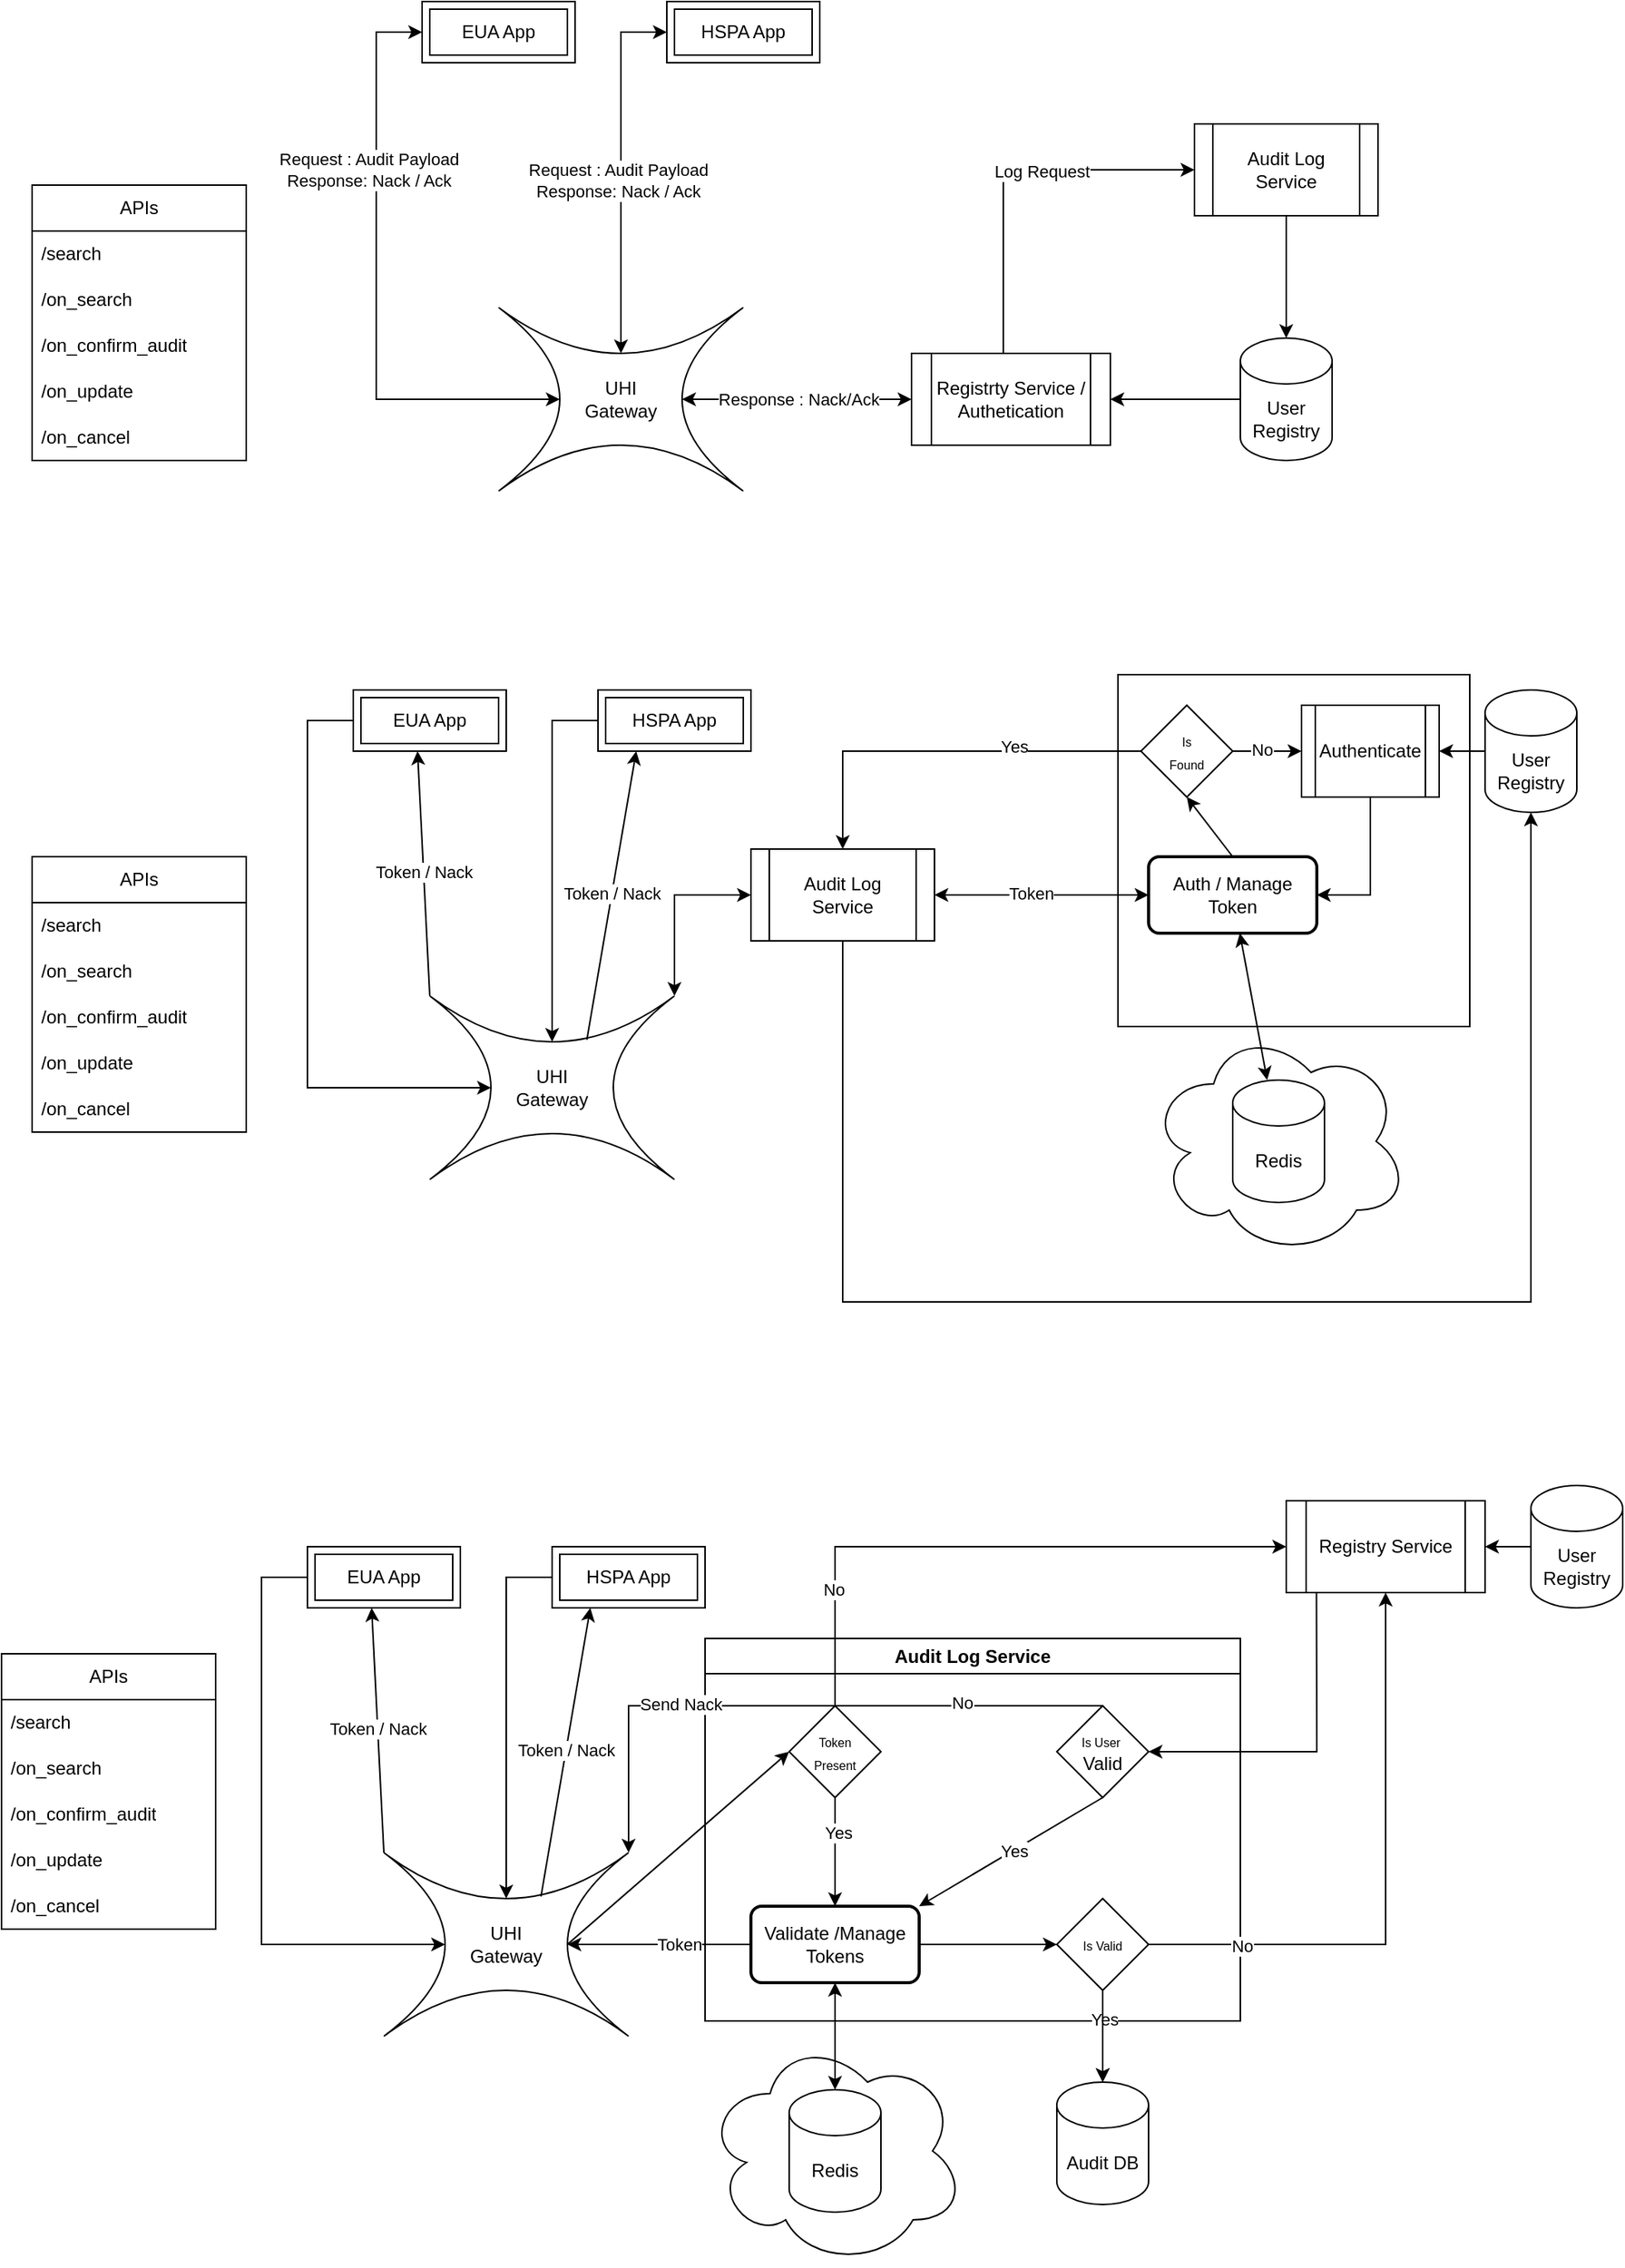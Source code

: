 <mxfile version="22.0.8" type="github">
  <diagram name="Page-1" id="nciky5mFep0qIrBcISYa">
    <mxGraphModel dx="1133" dy="393" grid="1" gridSize="10" guides="1" tooltips="1" connect="1" arrows="1" fold="1" page="1" pageScale="1" pageWidth="1169" pageHeight="1654" math="0" shadow="0">
      <root>
        <mxCell id="0" />
        <mxCell id="1" parent="0" />
        <mxCell id="LqrChvTSpOXj36Vf__nz-53" value="" style="ellipse;shape=cloud;whiteSpace=wrap;html=1;" vertex="1" parent="1">
          <mxGeometry x="770" y="710" width="170" height="150" as="geometry" />
        </mxCell>
        <mxCell id="LqrChvTSpOXj36Vf__nz-16" value="" style="whiteSpace=wrap;html=1;aspect=fixed;" vertex="1" parent="1">
          <mxGeometry x="750" y="480" width="230" height="230" as="geometry" />
        </mxCell>
        <mxCell id="LqrChvTSpOXj36Vf__nz-121" value="" style="edgeStyle=orthogonalEdgeStyle;rounded=0;orthogonalLoop=1;jettySize=auto;html=1;" edge="1" parent="1" source="LqrChvTSpOXj36Vf__nz-1" target="LqrChvTSpOXj36Vf__nz-12">
          <mxGeometry relative="1" as="geometry" />
        </mxCell>
        <mxCell id="LqrChvTSpOXj36Vf__nz-1" value="User Registry" style="shape=cylinder3;whiteSpace=wrap;html=1;boundedLbl=1;backgroundOutline=1;size=15;" vertex="1" parent="1">
          <mxGeometry x="990" y="490" width="60" height="80" as="geometry" />
        </mxCell>
        <mxCell id="LqrChvTSpOXj36Vf__nz-2" value="UHI&lt;br&gt;Gateway" style="shape=switch;whiteSpace=wrap;html=1;" vertex="1" parent="1">
          <mxGeometry x="300" y="690" width="160" height="120" as="geometry" />
        </mxCell>
        <mxCell id="LqrChvTSpOXj36Vf__nz-5" value="Audit Log Service" style="shape=process;whiteSpace=wrap;html=1;backgroundOutline=1;" vertex="1" parent="1">
          <mxGeometry x="510" y="594" width="120" height="60" as="geometry" />
        </mxCell>
        <mxCell id="LqrChvTSpOXj36Vf__nz-7" value="EUA App" style="shape=ext;margin=3;double=1;whiteSpace=wrap;html=1;align=center;" vertex="1" parent="1">
          <mxGeometry x="250" y="490" width="100" height="40" as="geometry" />
        </mxCell>
        <mxCell id="LqrChvTSpOXj36Vf__nz-8" value="HSPA App" style="shape=ext;margin=3;double=1;whiteSpace=wrap;html=1;align=center;" vertex="1" parent="1">
          <mxGeometry x="410" y="490" width="100" height="40" as="geometry" />
        </mxCell>
        <mxCell id="LqrChvTSpOXj36Vf__nz-10" value="" style="endArrow=classic;html=1;rounded=0;exitX=0;exitY=0.5;exitDx=0;exitDy=0;entryX=0.5;entryY=0.25;entryDx=0;entryDy=0;entryPerimeter=0;" edge="1" parent="1" source="LqrChvTSpOXj36Vf__nz-8" target="LqrChvTSpOXj36Vf__nz-2">
          <mxGeometry width="50" height="50" relative="1" as="geometry">
            <mxPoint x="350" y="700" as="sourcePoint" />
            <mxPoint x="300" y="690" as="targetPoint" />
            <Array as="points">
              <mxPoint x="380" y="510" />
            </Array>
          </mxGeometry>
        </mxCell>
        <mxCell id="LqrChvTSpOXj36Vf__nz-11" value="" style="endArrow=classic;html=1;rounded=0;entryX=0.25;entryY=0.5;entryDx=0;entryDy=0;entryPerimeter=0;exitX=0;exitY=0.5;exitDx=0;exitDy=0;" edge="1" parent="1" source="LqrChvTSpOXj36Vf__nz-7" target="LqrChvTSpOXj36Vf__nz-2">
          <mxGeometry width="50" height="50" relative="1" as="geometry">
            <mxPoint x="230" y="630" as="sourcePoint" />
            <mxPoint x="280" y="580" as="targetPoint" />
            <Array as="points">
              <mxPoint x="220" y="510" />
              <mxPoint x="220" y="750" />
            </Array>
          </mxGeometry>
        </mxCell>
        <mxCell id="LqrChvTSpOXj36Vf__nz-71" value="" style="edgeStyle=orthogonalEdgeStyle;rounded=0;orthogonalLoop=1;jettySize=auto;html=1;entryX=1;entryY=0.5;entryDx=0;entryDy=0;" edge="1" parent="1" source="LqrChvTSpOXj36Vf__nz-12" target="LqrChvTSpOXj36Vf__nz-29">
          <mxGeometry relative="1" as="geometry">
            <mxPoint x="915" y="610" as="targetPoint" />
            <Array as="points">
              <mxPoint x="915" y="624" />
            </Array>
          </mxGeometry>
        </mxCell>
        <mxCell id="LqrChvTSpOXj36Vf__nz-12" value="Authenticate" style="shape=process;whiteSpace=wrap;html=1;backgroundOutline=1;" vertex="1" parent="1">
          <mxGeometry x="870" y="500" width="90" height="60" as="geometry" />
        </mxCell>
        <mxCell id="LqrChvTSpOXj36Vf__nz-25" value="" style="endArrow=classic;startArrow=classic;html=1;rounded=0;entryX=0;entryY=0.5;entryDx=0;entryDy=0;" edge="1" parent="1" target="LqrChvTSpOXj36Vf__nz-5">
          <mxGeometry width="50" height="50" relative="1" as="geometry">
            <mxPoint x="460" y="690" as="sourcePoint" />
            <mxPoint x="600" y="660" as="targetPoint" />
            <Array as="points">
              <mxPoint x="460" y="624" />
            </Array>
          </mxGeometry>
        </mxCell>
        <mxCell id="LqrChvTSpOXj36Vf__nz-29" value="Auth / Manage Token" style="rounded=1;whiteSpace=wrap;html=1;absoluteArcSize=1;arcSize=14;strokeWidth=2;" vertex="1" parent="1">
          <mxGeometry x="770" y="599" width="110" height="50" as="geometry" />
        </mxCell>
        <mxCell id="LqrChvTSpOXj36Vf__nz-39" value="" style="endArrow=classic;html=1;rounded=0;entryX=0.25;entryY=1;entryDx=0;entryDy=0;exitX=0.642;exitY=0.239;exitDx=0;exitDy=0;exitPerimeter=0;" edge="1" parent="1" source="LqrChvTSpOXj36Vf__nz-2" target="LqrChvTSpOXj36Vf__nz-8">
          <mxGeometry width="50" height="50" relative="1" as="geometry">
            <mxPoint x="400" y="720" as="sourcePoint" />
            <mxPoint x="450" y="670" as="targetPoint" />
          </mxGeometry>
        </mxCell>
        <mxCell id="LqrChvTSpOXj36Vf__nz-40" value="Token / Nack" style="edgeLabel;html=1;align=center;verticalAlign=middle;resizable=0;points=[];" vertex="1" connectable="0" parent="LqrChvTSpOXj36Vf__nz-39">
          <mxGeometry x="0.015" relative="1" as="geometry">
            <mxPoint as="offset" />
          </mxGeometry>
        </mxCell>
        <mxCell id="LqrChvTSpOXj36Vf__nz-41" value="" style="endArrow=classic;html=1;rounded=0;entryX=0.25;entryY=1;entryDx=0;entryDy=0;exitX=0;exitY=0;exitDx=0;exitDy=0;exitPerimeter=0;" edge="1" parent="1" source="LqrChvTSpOXj36Vf__nz-2">
          <mxGeometry width="50" height="50" relative="1" as="geometry">
            <mxPoint x="260" y="719" as="sourcePoint" />
            <mxPoint x="292" y="530" as="targetPoint" />
          </mxGeometry>
        </mxCell>
        <mxCell id="LqrChvTSpOXj36Vf__nz-42" value="Token / Nack" style="edgeLabel;html=1;align=center;verticalAlign=middle;resizable=0;points=[];" vertex="1" connectable="0" parent="LqrChvTSpOXj36Vf__nz-41">
          <mxGeometry x="0.015" relative="1" as="geometry">
            <mxPoint as="offset" />
          </mxGeometry>
        </mxCell>
        <mxCell id="LqrChvTSpOXj36Vf__nz-52" value="Redis" style="shape=cylinder3;whiteSpace=wrap;html=1;boundedLbl=1;backgroundOutline=1;size=15;" vertex="1" parent="1">
          <mxGeometry x="825" y="745" width="60" height="80" as="geometry" />
        </mxCell>
        <mxCell id="LqrChvTSpOXj36Vf__nz-56" value="" style="endArrow=classic;startArrow=classic;html=1;rounded=0;exitX=1;exitY=0.5;exitDx=0;exitDy=0;entryX=0;entryY=0.5;entryDx=0;entryDy=0;" edge="1" parent="1" source="LqrChvTSpOXj36Vf__nz-5" target="LqrChvTSpOXj36Vf__nz-29">
          <mxGeometry width="50" height="50" relative="1" as="geometry">
            <mxPoint x="770" y="690" as="sourcePoint" />
            <mxPoint x="820" y="640" as="targetPoint" />
          </mxGeometry>
        </mxCell>
        <mxCell id="LqrChvTSpOXj36Vf__nz-57" value="Token" style="edgeLabel;html=1;align=center;verticalAlign=middle;resizable=0;points=[];" vertex="1" connectable="0" parent="LqrChvTSpOXj36Vf__nz-56">
          <mxGeometry x="-0.116" y="1" relative="1" as="geometry">
            <mxPoint x="1" as="offset" />
          </mxGeometry>
        </mxCell>
        <mxCell id="LqrChvTSpOXj36Vf__nz-62" value="" style="endArrow=classic;startArrow=classic;html=1;rounded=0;" edge="1" parent="1" source="LqrChvTSpOXj36Vf__nz-52" target="LqrChvTSpOXj36Vf__nz-29">
          <mxGeometry width="50" height="50" relative="1" as="geometry">
            <mxPoint x="750" y="700" as="sourcePoint" />
            <mxPoint x="800" y="650" as="targetPoint" />
          </mxGeometry>
        </mxCell>
        <mxCell id="LqrChvTSpOXj36Vf__nz-68" value="" style="edgeStyle=orthogonalEdgeStyle;rounded=0;orthogonalLoop=1;jettySize=auto;html=1;" edge="1" parent="1" source="LqrChvTSpOXj36Vf__nz-63" target="LqrChvTSpOXj36Vf__nz-12">
          <mxGeometry relative="1" as="geometry" />
        </mxCell>
        <mxCell id="LqrChvTSpOXj36Vf__nz-69" value="No" style="edgeLabel;html=1;align=center;verticalAlign=middle;resizable=0;points=[];" vertex="1" connectable="0" parent="LqrChvTSpOXj36Vf__nz-68">
          <mxGeometry x="-0.185" y="1" relative="1" as="geometry">
            <mxPoint as="offset" />
          </mxGeometry>
        </mxCell>
        <mxCell id="LqrChvTSpOXj36Vf__nz-63" value="&lt;font style=&quot;font-size: 8px;&quot;&gt;Is&lt;br&gt;Found&lt;/font&gt;" style="rhombus;whiteSpace=wrap;html=1;" vertex="1" parent="1">
          <mxGeometry x="765" y="500" width="60" height="60" as="geometry" />
        </mxCell>
        <mxCell id="LqrChvTSpOXj36Vf__nz-64" value="" style="endArrow=classic;html=1;rounded=0;exitX=0;exitY=0.5;exitDx=0;exitDy=0;" edge="1" parent="1" source="LqrChvTSpOXj36Vf__nz-63" target="LqrChvTSpOXj36Vf__nz-5">
          <mxGeometry width="50" height="50" relative="1" as="geometry">
            <mxPoint x="560" y="530" as="sourcePoint" />
            <mxPoint x="610" y="480" as="targetPoint" />
            <Array as="points">
              <mxPoint x="570" y="530" />
            </Array>
          </mxGeometry>
        </mxCell>
        <mxCell id="LqrChvTSpOXj36Vf__nz-65" value="Yes" style="edgeLabel;html=1;align=center;verticalAlign=middle;resizable=0;points=[];" vertex="1" connectable="0" parent="LqrChvTSpOXj36Vf__nz-64">
          <mxGeometry x="-0.354" y="-3" relative="1" as="geometry">
            <mxPoint as="offset" />
          </mxGeometry>
        </mxCell>
        <mxCell id="LqrChvTSpOXj36Vf__nz-66" value="" style="endArrow=classic;html=1;rounded=0;entryX=0.5;entryY=1;entryDx=0;entryDy=0;exitX=0.5;exitY=0;exitDx=0;exitDy=0;" edge="1" parent="1" source="LqrChvTSpOXj36Vf__nz-29" target="LqrChvTSpOXj36Vf__nz-63">
          <mxGeometry width="50" height="50" relative="1" as="geometry">
            <mxPoint x="795" y="600" as="sourcePoint" />
            <mxPoint x="820" y="640" as="targetPoint" />
          </mxGeometry>
        </mxCell>
        <mxCell id="LqrChvTSpOXj36Vf__nz-74" value="" style="endArrow=classic;html=1;rounded=0;exitX=0.5;exitY=1;exitDx=0;exitDy=0;entryX=0.5;entryY=1;entryDx=0;entryDy=0;entryPerimeter=0;" edge="1" parent="1" source="LqrChvTSpOXj36Vf__nz-5" target="LqrChvTSpOXj36Vf__nz-1">
          <mxGeometry width="50" height="50" relative="1" as="geometry">
            <mxPoint x="670" y="750" as="sourcePoint" />
            <mxPoint x="720" y="700" as="targetPoint" />
            <Array as="points">
              <mxPoint x="570" y="890" />
              <mxPoint x="1020" y="890" />
            </Array>
          </mxGeometry>
        </mxCell>
        <object label="APIs" id="LqrChvTSpOXj36Vf__nz-76">
          <mxCell style="swimlane;fontStyle=0;childLayout=stackLayout;horizontal=1;startSize=30;horizontalStack=0;resizeParent=1;resizeParentMax=0;resizeLast=0;collapsible=1;marginBottom=0;whiteSpace=wrap;html=1;" vertex="1" parent="1">
            <mxGeometry x="40" y="160" width="140" height="180" as="geometry">
              <mxRectangle x="20" y="430" width="70" height="30" as="alternateBounds" />
            </mxGeometry>
          </mxCell>
        </object>
        <mxCell id="LqrChvTSpOXj36Vf__nz-77" value="/search" style="text;strokeColor=none;fillColor=none;align=left;verticalAlign=middle;spacingLeft=4;spacingRight=4;overflow=hidden;points=[[0,0.5],[1,0.5]];portConstraint=eastwest;rotatable=0;whiteSpace=wrap;html=1;" vertex="1" parent="LqrChvTSpOXj36Vf__nz-76">
          <mxGeometry y="30" width="140" height="30" as="geometry" />
        </mxCell>
        <mxCell id="LqrChvTSpOXj36Vf__nz-78" value="/on_search" style="text;strokeColor=none;fillColor=none;align=left;verticalAlign=middle;spacingLeft=4;spacingRight=4;overflow=hidden;points=[[0,0.5],[1,0.5]];portConstraint=eastwest;rotatable=0;whiteSpace=wrap;html=1;" vertex="1" parent="LqrChvTSpOXj36Vf__nz-76">
          <mxGeometry y="60" width="140" height="30" as="geometry" />
        </mxCell>
        <mxCell id="LqrChvTSpOXj36Vf__nz-79" value="/on_confirm_audit" style="text;strokeColor=none;fillColor=none;align=left;verticalAlign=middle;spacingLeft=4;spacingRight=4;overflow=hidden;points=[[0,0.5],[1,0.5]];portConstraint=eastwest;rotatable=0;whiteSpace=wrap;html=1;" vertex="1" parent="LqrChvTSpOXj36Vf__nz-76">
          <mxGeometry y="90" width="140" height="30" as="geometry" />
        </mxCell>
        <mxCell id="LqrChvTSpOXj36Vf__nz-125" value="/on_update" style="text;strokeColor=none;fillColor=none;align=left;verticalAlign=middle;spacingLeft=4;spacingRight=4;overflow=hidden;points=[[0,0.5],[1,0.5]];portConstraint=eastwest;rotatable=0;whiteSpace=wrap;html=1;" vertex="1" parent="LqrChvTSpOXj36Vf__nz-76">
          <mxGeometry y="120" width="140" height="30" as="geometry" />
        </mxCell>
        <mxCell id="LqrChvTSpOXj36Vf__nz-126" value="/on_cancel" style="text;strokeColor=none;fillColor=none;align=left;verticalAlign=middle;spacingLeft=4;spacingRight=4;overflow=hidden;points=[[0,0.5],[1,0.5]];portConstraint=eastwest;rotatable=0;whiteSpace=wrap;html=1;" vertex="1" parent="LqrChvTSpOXj36Vf__nz-76">
          <mxGeometry y="150" width="140" height="30" as="geometry" />
        </mxCell>
        <mxCell id="LqrChvTSpOXj36Vf__nz-82" value="UHI&lt;br&gt;Gateway" style="shape=switch;whiteSpace=wrap;html=1;" vertex="1" parent="1">
          <mxGeometry x="345" y="240" width="160" height="120" as="geometry" />
        </mxCell>
        <mxCell id="LqrChvTSpOXj36Vf__nz-118" value="" style="edgeStyle=orthogonalEdgeStyle;rounded=0;orthogonalLoop=1;jettySize=auto;html=1;" edge="1" parent="1" source="LqrChvTSpOXj36Vf__nz-83" target="LqrChvTSpOXj36Vf__nz-115">
          <mxGeometry relative="1" as="geometry" />
        </mxCell>
        <mxCell id="LqrChvTSpOXj36Vf__nz-83" value="Audit Log Service" style="shape=process;whiteSpace=wrap;html=1;backgroundOutline=1;" vertex="1" parent="1">
          <mxGeometry x="800" y="120" width="120" height="60" as="geometry" />
        </mxCell>
        <mxCell id="LqrChvTSpOXj36Vf__nz-84" value="EUA App" style="shape=ext;margin=3;double=1;whiteSpace=wrap;html=1;align=center;" vertex="1" parent="1">
          <mxGeometry x="295" y="40" width="100" height="40" as="geometry" />
        </mxCell>
        <mxCell id="LqrChvTSpOXj36Vf__nz-85" value="HSPA App" style="shape=ext;margin=3;double=1;whiteSpace=wrap;html=1;align=center;" vertex="1" parent="1">
          <mxGeometry x="455" y="40" width="100" height="40" as="geometry" />
        </mxCell>
        <mxCell id="LqrChvTSpOXj36Vf__nz-90" value="Registrty Service / Authetication" style="shape=process;whiteSpace=wrap;html=1;backgroundOutline=1;" vertex="1" parent="1">
          <mxGeometry x="615" y="270" width="130" height="60" as="geometry" />
        </mxCell>
        <mxCell id="LqrChvTSpOXj36Vf__nz-114" value="" style="endArrow=classic;html=1;rounded=0;entryX=0;entryY=0.5;entryDx=0;entryDy=0;" edge="1" parent="1" target="LqrChvTSpOXj36Vf__nz-83">
          <mxGeometry width="50" height="50" relative="1" as="geometry">
            <mxPoint x="675" y="270" as="sourcePoint" />
            <mxPoint x="725" y="220" as="targetPoint" />
            <Array as="points">
              <mxPoint x="675" y="150" />
            </Array>
          </mxGeometry>
        </mxCell>
        <mxCell id="LqrChvTSpOXj36Vf__nz-199" value="Log Request" style="edgeLabel;html=1;align=center;verticalAlign=middle;resizable=0;points=[];" vertex="1" connectable="0" parent="LqrChvTSpOXj36Vf__nz-114">
          <mxGeometry x="0.181" y="-1" relative="1" as="geometry">
            <mxPoint as="offset" />
          </mxGeometry>
        </mxCell>
        <mxCell id="LqrChvTSpOXj36Vf__nz-120" value="" style="edgeStyle=orthogonalEdgeStyle;rounded=0;orthogonalLoop=1;jettySize=auto;html=1;" edge="1" parent="1" source="LqrChvTSpOXj36Vf__nz-115" target="LqrChvTSpOXj36Vf__nz-90">
          <mxGeometry relative="1" as="geometry" />
        </mxCell>
        <mxCell id="LqrChvTSpOXj36Vf__nz-115" value="User Registry" style="shape=cylinder3;whiteSpace=wrap;html=1;boundedLbl=1;backgroundOutline=1;size=15;" vertex="1" parent="1">
          <mxGeometry x="830" y="260" width="60" height="80" as="geometry" />
        </mxCell>
        <mxCell id="LqrChvTSpOXj36Vf__nz-122" value="" style="endArrow=classic;startArrow=classic;html=1;rounded=0;exitX=0.75;exitY=0.5;exitDx=0;exitDy=0;exitPerimeter=0;" edge="1" parent="1" source="LqrChvTSpOXj36Vf__nz-82" target="LqrChvTSpOXj36Vf__nz-90">
          <mxGeometry width="50" height="50" relative="1" as="geometry">
            <mxPoint x="495" y="310" as="sourcePoint" />
            <mxPoint x="545" y="260" as="targetPoint" />
          </mxGeometry>
        </mxCell>
        <mxCell id="LqrChvTSpOXj36Vf__nz-200" value="Response : Nack/Ack" style="edgeLabel;html=1;align=center;verticalAlign=middle;resizable=0;points=[];" vertex="1" connectable="0" parent="LqrChvTSpOXj36Vf__nz-122">
          <mxGeometry x="0.009" relative="1" as="geometry">
            <mxPoint as="offset" />
          </mxGeometry>
        </mxCell>
        <mxCell id="LqrChvTSpOXj36Vf__nz-123" value="" style="endArrow=classic;startArrow=classic;html=1;rounded=0;exitX=0.5;exitY=0.25;exitDx=0;exitDy=0;exitPerimeter=0;" edge="1" parent="1" source="LqrChvTSpOXj36Vf__nz-82">
          <mxGeometry width="50" height="50" relative="1" as="geometry">
            <mxPoint x="405" y="110" as="sourcePoint" />
            <mxPoint x="455" y="60" as="targetPoint" />
            <Array as="points">
              <mxPoint x="425" y="60" />
            </Array>
          </mxGeometry>
        </mxCell>
        <mxCell id="LqrChvTSpOXj36Vf__nz-197" value="Request : Audit Payload&lt;br&gt;Response: Nack / Ack" style="edgeLabel;html=1;align=center;verticalAlign=middle;resizable=0;points=[];" vertex="1" connectable="0" parent="LqrChvTSpOXj36Vf__nz-123">
          <mxGeometry x="-0.053" y="2" relative="1" as="geometry">
            <mxPoint as="offset" />
          </mxGeometry>
        </mxCell>
        <mxCell id="LqrChvTSpOXj36Vf__nz-124" value="" style="endArrow=classic;startArrow=classic;html=1;rounded=0;exitX=0.25;exitY=0.5;exitDx=0;exitDy=0;exitPerimeter=0;" edge="1" parent="1" source="LqrChvTSpOXj36Vf__nz-82">
          <mxGeometry width="50" height="50" relative="1" as="geometry">
            <mxPoint x="245" y="110" as="sourcePoint" />
            <mxPoint x="295" y="60" as="targetPoint" />
            <Array as="points">
              <mxPoint x="265" y="300" />
              <mxPoint x="265" y="60" />
            </Array>
          </mxGeometry>
        </mxCell>
        <mxCell id="LqrChvTSpOXj36Vf__nz-127" value="" style="ellipse;shape=cloud;whiteSpace=wrap;html=1;" vertex="1" parent="1">
          <mxGeometry x="480" y="1370" width="170" height="150" as="geometry" />
        </mxCell>
        <mxCell id="LqrChvTSpOXj36Vf__nz-129" value="" style="edgeStyle=orthogonalEdgeStyle;rounded=0;orthogonalLoop=1;jettySize=auto;html=1;" edge="1" parent="1" source="LqrChvTSpOXj36Vf__nz-130" target="LqrChvTSpOXj36Vf__nz-138">
          <mxGeometry relative="1" as="geometry" />
        </mxCell>
        <mxCell id="LqrChvTSpOXj36Vf__nz-130" value="User Registry" style="shape=cylinder3;whiteSpace=wrap;html=1;boundedLbl=1;backgroundOutline=1;size=15;" vertex="1" parent="1">
          <mxGeometry x="1020" y="1010" width="60" height="80" as="geometry" />
        </mxCell>
        <mxCell id="LqrChvTSpOXj36Vf__nz-131" value="UHI&lt;br&gt;Gateway" style="shape=switch;whiteSpace=wrap;html=1;" vertex="1" parent="1">
          <mxGeometry x="270" y="1250" width="160" height="120" as="geometry" />
        </mxCell>
        <mxCell id="LqrChvTSpOXj36Vf__nz-133" value="EUA App" style="shape=ext;margin=3;double=1;whiteSpace=wrap;html=1;align=center;" vertex="1" parent="1">
          <mxGeometry x="220" y="1050" width="100" height="40" as="geometry" />
        </mxCell>
        <mxCell id="LqrChvTSpOXj36Vf__nz-134" value="HSPA App" style="shape=ext;margin=3;double=1;whiteSpace=wrap;html=1;align=center;" vertex="1" parent="1">
          <mxGeometry x="380" y="1050" width="100" height="40" as="geometry" />
        </mxCell>
        <mxCell id="LqrChvTSpOXj36Vf__nz-135" value="" style="endArrow=classic;html=1;rounded=0;exitX=0;exitY=0.5;exitDx=0;exitDy=0;entryX=0.5;entryY=0.25;entryDx=0;entryDy=0;entryPerimeter=0;" edge="1" parent="1" source="LqrChvTSpOXj36Vf__nz-134" target="LqrChvTSpOXj36Vf__nz-131">
          <mxGeometry width="50" height="50" relative="1" as="geometry">
            <mxPoint x="320" y="1260" as="sourcePoint" />
            <mxPoint x="270" y="1250" as="targetPoint" />
            <Array as="points">
              <mxPoint x="350" y="1070" />
            </Array>
          </mxGeometry>
        </mxCell>
        <mxCell id="LqrChvTSpOXj36Vf__nz-136" value="" style="endArrow=classic;html=1;rounded=0;entryX=0.25;entryY=0.5;entryDx=0;entryDy=0;entryPerimeter=0;exitX=0;exitY=0.5;exitDx=0;exitDy=0;" edge="1" parent="1" source="LqrChvTSpOXj36Vf__nz-133" target="LqrChvTSpOXj36Vf__nz-131">
          <mxGeometry width="50" height="50" relative="1" as="geometry">
            <mxPoint x="200" y="1190" as="sourcePoint" />
            <mxPoint x="250" y="1140" as="targetPoint" />
            <Array as="points">
              <mxPoint x="190" y="1070" />
              <mxPoint x="190" y="1310" />
            </Array>
          </mxGeometry>
        </mxCell>
        <mxCell id="LqrChvTSpOXj36Vf__nz-138" value="Registry Service" style="shape=process;whiteSpace=wrap;html=1;backgroundOutline=1;" vertex="1" parent="1">
          <mxGeometry x="860" y="1020" width="130" height="60" as="geometry" />
        </mxCell>
        <mxCell id="LqrChvTSpOXj36Vf__nz-141" value="" style="endArrow=classic;html=1;rounded=0;entryX=0.25;entryY=1;entryDx=0;entryDy=0;exitX=0.642;exitY=0.239;exitDx=0;exitDy=0;exitPerimeter=0;" edge="1" parent="1" source="LqrChvTSpOXj36Vf__nz-131" target="LqrChvTSpOXj36Vf__nz-134">
          <mxGeometry width="50" height="50" relative="1" as="geometry">
            <mxPoint x="370" y="1280" as="sourcePoint" />
            <mxPoint x="420" y="1230" as="targetPoint" />
          </mxGeometry>
        </mxCell>
        <mxCell id="LqrChvTSpOXj36Vf__nz-142" value="Token / Nack" style="edgeLabel;html=1;align=center;verticalAlign=middle;resizable=0;points=[];" vertex="1" connectable="0" parent="LqrChvTSpOXj36Vf__nz-141">
          <mxGeometry x="0.015" relative="1" as="geometry">
            <mxPoint as="offset" />
          </mxGeometry>
        </mxCell>
        <mxCell id="LqrChvTSpOXj36Vf__nz-143" value="" style="endArrow=classic;html=1;rounded=0;entryX=0.25;entryY=1;entryDx=0;entryDy=0;exitX=0;exitY=0;exitDx=0;exitDy=0;exitPerimeter=0;" edge="1" parent="1" source="LqrChvTSpOXj36Vf__nz-131">
          <mxGeometry width="50" height="50" relative="1" as="geometry">
            <mxPoint x="230" y="1279" as="sourcePoint" />
            <mxPoint x="262" y="1090" as="targetPoint" />
          </mxGeometry>
        </mxCell>
        <mxCell id="LqrChvTSpOXj36Vf__nz-144" value="Token / Nack" style="edgeLabel;html=1;align=center;verticalAlign=middle;resizable=0;points=[];" vertex="1" connectable="0" parent="LqrChvTSpOXj36Vf__nz-143">
          <mxGeometry x="0.015" relative="1" as="geometry">
            <mxPoint as="offset" />
          </mxGeometry>
        </mxCell>
        <mxCell id="LqrChvTSpOXj36Vf__nz-145" value="Redis" style="shape=cylinder3;whiteSpace=wrap;html=1;boundedLbl=1;backgroundOutline=1;size=15;" vertex="1" parent="1">
          <mxGeometry x="535" y="1405" width="60" height="80" as="geometry" />
        </mxCell>
        <mxCell id="LqrChvTSpOXj36Vf__nz-148" value="" style="endArrow=classic;startArrow=classic;html=1;rounded=0;" edge="1" parent="1" source="LqrChvTSpOXj36Vf__nz-145" target="LqrChvTSpOXj36Vf__nz-140">
          <mxGeometry width="50" height="50" relative="1" as="geometry">
            <mxPoint x="765" y="1294" as="sourcePoint" />
            <mxPoint x="815" y="1244" as="targetPoint" />
          </mxGeometry>
        </mxCell>
        <mxCell id="LqrChvTSpOXj36Vf__nz-159" value="Audit Log Service" style="swimlane;whiteSpace=wrap;html=1;" vertex="1" parent="1">
          <mxGeometry x="480" y="1110" width="350" height="250" as="geometry" />
        </mxCell>
        <mxCell id="LqrChvTSpOXj36Vf__nz-160" value="&lt;span style=&quot;font-size: 8px;&quot;&gt;Token &lt;br&gt;Present&lt;/span&gt;" style="rhombus;whiteSpace=wrap;html=1;" vertex="1" parent="LqrChvTSpOXj36Vf__nz-159">
          <mxGeometry x="55" y="44" width="60" height="60" as="geometry" />
        </mxCell>
        <mxCell id="LqrChvTSpOXj36Vf__nz-140" value="Validate /Manage Tokens" style="rounded=1;whiteSpace=wrap;html=1;absoluteArcSize=1;arcSize=14;strokeWidth=2;" vertex="1" parent="LqrChvTSpOXj36Vf__nz-159">
          <mxGeometry x="30" y="175" width="110" height="50" as="geometry" />
        </mxCell>
        <mxCell id="LqrChvTSpOXj36Vf__nz-161" value="" style="edgeStyle=orthogonalEdgeStyle;rounded=0;orthogonalLoop=1;jettySize=auto;html=1;" edge="1" parent="LqrChvTSpOXj36Vf__nz-159" source="LqrChvTSpOXj36Vf__nz-160" target="LqrChvTSpOXj36Vf__nz-140">
          <mxGeometry relative="1" as="geometry" />
        </mxCell>
        <mxCell id="LqrChvTSpOXj36Vf__nz-163" value="Yes" style="edgeLabel;html=1;align=center;verticalAlign=middle;resizable=0;points=[];" vertex="1" connectable="0" parent="LqrChvTSpOXj36Vf__nz-161">
          <mxGeometry x="-0.376" y="2" relative="1" as="geometry">
            <mxPoint y="1" as="offset" />
          </mxGeometry>
        </mxCell>
        <mxCell id="LqrChvTSpOXj36Vf__nz-157" value="&lt;span style=&quot;font-size: 8px;&quot;&gt;Is Valid&lt;/span&gt;" style="rhombus;whiteSpace=wrap;html=1;" vertex="1" parent="LqrChvTSpOXj36Vf__nz-159">
          <mxGeometry x="230" y="170" width="60" height="60" as="geometry" />
        </mxCell>
        <mxCell id="LqrChvTSpOXj36Vf__nz-158" value="" style="edgeStyle=orthogonalEdgeStyle;rounded=0;orthogonalLoop=1;jettySize=auto;html=1;" edge="1" parent="LqrChvTSpOXj36Vf__nz-159" source="LqrChvTSpOXj36Vf__nz-140" target="LqrChvTSpOXj36Vf__nz-157">
          <mxGeometry relative="1" as="geometry" />
        </mxCell>
        <mxCell id="LqrChvTSpOXj36Vf__nz-171" value="&lt;span style=&quot;font-size: 8px;&quot;&gt;Is User&amp;nbsp;&lt;br&gt;&lt;/span&gt;Valid" style="rhombus;whiteSpace=wrap;html=1;" vertex="1" parent="LqrChvTSpOXj36Vf__nz-159">
          <mxGeometry x="230" y="44" width="60" height="60" as="geometry" />
        </mxCell>
        <mxCell id="LqrChvTSpOXj36Vf__nz-172" value="" style="endArrow=classic;html=1;rounded=0;entryX=1;entryY=0;entryDx=0;entryDy=0;exitX=0.5;exitY=1;exitDx=0;exitDy=0;" edge="1" parent="LqrChvTSpOXj36Vf__nz-159" source="LqrChvTSpOXj36Vf__nz-171" target="LqrChvTSpOXj36Vf__nz-140">
          <mxGeometry width="50" height="50" relative="1" as="geometry">
            <mxPoint x="140" y="104" as="sourcePoint" />
            <mxPoint x="190" y="54" as="targetPoint" />
          </mxGeometry>
        </mxCell>
        <mxCell id="LqrChvTSpOXj36Vf__nz-173" value="Yes" style="edgeLabel;html=1;align=center;verticalAlign=middle;resizable=0;points=[];" vertex="1" connectable="0" parent="LqrChvTSpOXj36Vf__nz-172">
          <mxGeometry x="-0.034" relative="1" as="geometry">
            <mxPoint as="offset" />
          </mxGeometry>
        </mxCell>
        <mxCell id="LqrChvTSpOXj36Vf__nz-162" value="" style="endArrow=classic;html=1;rounded=0;exitX=0.5;exitY=0;exitDx=0;exitDy=0;" edge="1" parent="1" source="LqrChvTSpOXj36Vf__nz-160">
          <mxGeometry width="50" height="50" relative="1" as="geometry">
            <mxPoint x="570" y="1150" as="sourcePoint" />
            <mxPoint x="860" y="1050" as="targetPoint" />
            <Array as="points">
              <mxPoint x="565" y="1050" />
            </Array>
          </mxGeometry>
        </mxCell>
        <mxCell id="LqrChvTSpOXj36Vf__nz-164" value="No" style="edgeLabel;html=1;align=center;verticalAlign=middle;resizable=0;points=[];" vertex="1" connectable="0" parent="LqrChvTSpOXj36Vf__nz-162">
          <mxGeometry x="-0.615" y="1" relative="1" as="geometry">
            <mxPoint y="1" as="offset" />
          </mxGeometry>
        </mxCell>
        <mxCell id="LqrChvTSpOXj36Vf__nz-165" value="" style="endArrow=classic;html=1;rounded=0;exitX=1;exitY=0.5;exitDx=0;exitDy=0;entryX=0.5;entryY=1;entryDx=0;entryDy=0;" edge="1" parent="1" source="LqrChvTSpOXj36Vf__nz-157" target="LqrChvTSpOXj36Vf__nz-138">
          <mxGeometry width="50" height="50" relative="1" as="geometry">
            <mxPoint x="740" y="1270" as="sourcePoint" />
            <mxPoint x="740" y="1050" as="targetPoint" />
            <Array as="points">
              <mxPoint x="925" y="1310" />
            </Array>
          </mxGeometry>
        </mxCell>
        <mxCell id="LqrChvTSpOXj36Vf__nz-166" value="No" style="edgeLabel;html=1;align=center;verticalAlign=middle;resizable=0;points=[];" vertex="1" connectable="0" parent="LqrChvTSpOXj36Vf__nz-165">
          <mxGeometry x="-0.685" y="-1" relative="1" as="geometry">
            <mxPoint as="offset" />
          </mxGeometry>
        </mxCell>
        <mxCell id="LqrChvTSpOXj36Vf__nz-167" value="Audit DB" style="shape=cylinder3;whiteSpace=wrap;html=1;boundedLbl=1;backgroundOutline=1;size=15;" vertex="1" parent="1">
          <mxGeometry x="710" y="1400" width="60" height="80" as="geometry" />
        </mxCell>
        <mxCell id="LqrChvTSpOXj36Vf__nz-168" value="" style="edgeStyle=orthogonalEdgeStyle;rounded=0;orthogonalLoop=1;jettySize=auto;html=1;" edge="1" parent="1" source="LqrChvTSpOXj36Vf__nz-157" target="LqrChvTSpOXj36Vf__nz-167">
          <mxGeometry relative="1" as="geometry" />
        </mxCell>
        <mxCell id="LqrChvTSpOXj36Vf__nz-169" value="Yes" style="edgeLabel;html=1;align=center;verticalAlign=middle;resizable=0;points=[];" vertex="1" connectable="0" parent="LqrChvTSpOXj36Vf__nz-168">
          <mxGeometry x="-0.359" y="1" relative="1" as="geometry">
            <mxPoint as="offset" />
          </mxGeometry>
        </mxCell>
        <mxCell id="LqrChvTSpOXj36Vf__nz-176" value="" style="edgeStyle=orthogonalEdgeStyle;rounded=0;orthogonalLoop=1;jettySize=auto;html=1;" edge="1" parent="1" source="LqrChvTSpOXj36Vf__nz-157" target="LqrChvTSpOXj36Vf__nz-167">
          <mxGeometry relative="1" as="geometry" />
        </mxCell>
        <mxCell id="LqrChvTSpOXj36Vf__nz-178" value="" style="endArrow=classic;html=1;rounded=0;exitX=0.152;exitY=1.007;exitDx=0;exitDy=0;entryX=1;entryY=0.5;entryDx=0;entryDy=0;exitPerimeter=0;" edge="1" parent="1" source="LqrChvTSpOXj36Vf__nz-138" target="LqrChvTSpOXj36Vf__nz-171">
          <mxGeometry width="50" height="50" relative="1" as="geometry">
            <mxPoint x="780" y="1040" as="sourcePoint" />
            <mxPoint x="830" y="990" as="targetPoint" />
            <Array as="points">
              <mxPoint x="880" y="1184" />
            </Array>
          </mxGeometry>
        </mxCell>
        <mxCell id="LqrChvTSpOXj36Vf__nz-179" value="" style="endArrow=classic;html=1;rounded=0;entryX=0;entryY=0.5;entryDx=0;entryDy=0;exitX=0.75;exitY=0.5;exitDx=0;exitDy=0;exitPerimeter=0;" edge="1" parent="1" source="LqrChvTSpOXj36Vf__nz-131" target="LqrChvTSpOXj36Vf__nz-160">
          <mxGeometry width="50" height="50" relative="1" as="geometry">
            <mxPoint x="350" y="1420" as="sourcePoint" />
            <mxPoint x="350" y="1440.711" as="targetPoint" />
            <Array as="points" />
          </mxGeometry>
        </mxCell>
        <mxCell id="LqrChvTSpOXj36Vf__nz-180" value="" style="endArrow=classic;html=1;rounded=0;entryX=1;entryY=0;entryDx=0;entryDy=0;entryPerimeter=0;exitX=0.5;exitY=0;exitDx=0;exitDy=0;" edge="1" parent="1" source="LqrChvTSpOXj36Vf__nz-171" target="LqrChvTSpOXj36Vf__nz-131">
          <mxGeometry width="50" height="50" relative="1" as="geometry">
            <mxPoint x="670" y="1300" as="sourcePoint" />
            <mxPoint x="720" y="1250" as="targetPoint" />
            <Array as="points">
              <mxPoint x="430" y="1154" />
            </Array>
          </mxGeometry>
        </mxCell>
        <mxCell id="LqrChvTSpOXj36Vf__nz-181" value="No" style="edgeLabel;html=1;align=center;verticalAlign=middle;resizable=0;points=[];" vertex="1" connectable="0" parent="LqrChvTSpOXj36Vf__nz-180">
          <mxGeometry x="-0.546" y="-2" relative="1" as="geometry">
            <mxPoint as="offset" />
          </mxGeometry>
        </mxCell>
        <mxCell id="LqrChvTSpOXj36Vf__nz-182" value="Send Nack" style="edgeLabel;html=1;align=center;verticalAlign=middle;resizable=0;points=[];" vertex="1" connectable="0" parent="LqrChvTSpOXj36Vf__nz-180">
          <mxGeometry x="0.361" y="-1" relative="1" as="geometry">
            <mxPoint as="offset" />
          </mxGeometry>
        </mxCell>
        <mxCell id="LqrChvTSpOXj36Vf__nz-183" value="" style="edgeStyle=orthogonalEdgeStyle;rounded=0;orthogonalLoop=1;jettySize=auto;html=1;" edge="1" parent="1" source="LqrChvTSpOXj36Vf__nz-140">
          <mxGeometry relative="1" as="geometry">
            <mxPoint x="390" y="1310" as="targetPoint" />
          </mxGeometry>
        </mxCell>
        <mxCell id="LqrChvTSpOXj36Vf__nz-184" value="Token" style="edgeLabel;html=1;align=center;verticalAlign=middle;resizable=0;points=[];" vertex="1" connectable="0" parent="LqrChvTSpOXj36Vf__nz-183">
          <mxGeometry x="-0.213" relative="1" as="geometry">
            <mxPoint as="offset" />
          </mxGeometry>
        </mxCell>
        <object label="APIs" id="LqrChvTSpOXj36Vf__nz-185">
          <mxCell style="swimlane;fontStyle=0;childLayout=stackLayout;horizontal=1;startSize=30;horizontalStack=0;resizeParent=1;resizeParentMax=0;resizeLast=0;collapsible=1;marginBottom=0;whiteSpace=wrap;html=1;" vertex="1" parent="1">
            <mxGeometry x="40" y="599" width="140" height="180" as="geometry">
              <mxRectangle x="20" y="430" width="70" height="30" as="alternateBounds" />
            </mxGeometry>
          </mxCell>
        </object>
        <mxCell id="LqrChvTSpOXj36Vf__nz-186" value="/search" style="text;strokeColor=none;fillColor=none;align=left;verticalAlign=middle;spacingLeft=4;spacingRight=4;overflow=hidden;points=[[0,0.5],[1,0.5]];portConstraint=eastwest;rotatable=0;whiteSpace=wrap;html=1;" vertex="1" parent="LqrChvTSpOXj36Vf__nz-185">
          <mxGeometry y="30" width="140" height="30" as="geometry" />
        </mxCell>
        <mxCell id="LqrChvTSpOXj36Vf__nz-187" value="/on_search" style="text;strokeColor=none;fillColor=none;align=left;verticalAlign=middle;spacingLeft=4;spacingRight=4;overflow=hidden;points=[[0,0.5],[1,0.5]];portConstraint=eastwest;rotatable=0;whiteSpace=wrap;html=1;" vertex="1" parent="LqrChvTSpOXj36Vf__nz-185">
          <mxGeometry y="60" width="140" height="30" as="geometry" />
        </mxCell>
        <mxCell id="LqrChvTSpOXj36Vf__nz-188" value="/on_confirm_audit" style="text;strokeColor=none;fillColor=none;align=left;verticalAlign=middle;spacingLeft=4;spacingRight=4;overflow=hidden;points=[[0,0.5],[1,0.5]];portConstraint=eastwest;rotatable=0;whiteSpace=wrap;html=1;" vertex="1" parent="LqrChvTSpOXj36Vf__nz-185">
          <mxGeometry y="90" width="140" height="30" as="geometry" />
        </mxCell>
        <mxCell id="LqrChvTSpOXj36Vf__nz-189" value="/on_update" style="text;strokeColor=none;fillColor=none;align=left;verticalAlign=middle;spacingLeft=4;spacingRight=4;overflow=hidden;points=[[0,0.5],[1,0.5]];portConstraint=eastwest;rotatable=0;whiteSpace=wrap;html=1;" vertex="1" parent="LqrChvTSpOXj36Vf__nz-185">
          <mxGeometry y="120" width="140" height="30" as="geometry" />
        </mxCell>
        <mxCell id="LqrChvTSpOXj36Vf__nz-190" value="/on_cancel" style="text;strokeColor=none;fillColor=none;align=left;verticalAlign=middle;spacingLeft=4;spacingRight=4;overflow=hidden;points=[[0,0.5],[1,0.5]];portConstraint=eastwest;rotatable=0;whiteSpace=wrap;html=1;" vertex="1" parent="LqrChvTSpOXj36Vf__nz-185">
          <mxGeometry y="150" width="140" height="30" as="geometry" />
        </mxCell>
        <object label="APIs" id="LqrChvTSpOXj36Vf__nz-191">
          <mxCell style="swimlane;fontStyle=0;childLayout=stackLayout;horizontal=1;startSize=30;horizontalStack=0;resizeParent=1;resizeParentMax=0;resizeLast=0;collapsible=1;marginBottom=0;whiteSpace=wrap;html=1;" vertex="1" parent="1">
            <mxGeometry x="20" y="1120" width="140" height="180" as="geometry">
              <mxRectangle x="20" y="430" width="70" height="30" as="alternateBounds" />
            </mxGeometry>
          </mxCell>
        </object>
        <mxCell id="LqrChvTSpOXj36Vf__nz-192" value="/search" style="text;strokeColor=none;fillColor=none;align=left;verticalAlign=middle;spacingLeft=4;spacingRight=4;overflow=hidden;points=[[0,0.5],[1,0.5]];portConstraint=eastwest;rotatable=0;whiteSpace=wrap;html=1;" vertex="1" parent="LqrChvTSpOXj36Vf__nz-191">
          <mxGeometry y="30" width="140" height="30" as="geometry" />
        </mxCell>
        <mxCell id="LqrChvTSpOXj36Vf__nz-193" value="/on_search" style="text;strokeColor=none;fillColor=none;align=left;verticalAlign=middle;spacingLeft=4;spacingRight=4;overflow=hidden;points=[[0,0.5],[1,0.5]];portConstraint=eastwest;rotatable=0;whiteSpace=wrap;html=1;" vertex="1" parent="LqrChvTSpOXj36Vf__nz-191">
          <mxGeometry y="60" width="140" height="30" as="geometry" />
        </mxCell>
        <mxCell id="LqrChvTSpOXj36Vf__nz-194" value="/on_confirm_audit" style="text;strokeColor=none;fillColor=none;align=left;verticalAlign=middle;spacingLeft=4;spacingRight=4;overflow=hidden;points=[[0,0.5],[1,0.5]];portConstraint=eastwest;rotatable=0;whiteSpace=wrap;html=1;" vertex="1" parent="LqrChvTSpOXj36Vf__nz-191">
          <mxGeometry y="90" width="140" height="30" as="geometry" />
        </mxCell>
        <mxCell id="LqrChvTSpOXj36Vf__nz-195" value="/on_update" style="text;strokeColor=none;fillColor=none;align=left;verticalAlign=middle;spacingLeft=4;spacingRight=4;overflow=hidden;points=[[0,0.5],[1,0.5]];portConstraint=eastwest;rotatable=0;whiteSpace=wrap;html=1;" vertex="1" parent="LqrChvTSpOXj36Vf__nz-191">
          <mxGeometry y="120" width="140" height="30" as="geometry" />
        </mxCell>
        <mxCell id="LqrChvTSpOXj36Vf__nz-196" value="/on_cancel" style="text;strokeColor=none;fillColor=none;align=left;verticalAlign=middle;spacingLeft=4;spacingRight=4;overflow=hidden;points=[[0,0.5],[1,0.5]];portConstraint=eastwest;rotatable=0;whiteSpace=wrap;html=1;" vertex="1" parent="LqrChvTSpOXj36Vf__nz-191">
          <mxGeometry y="150" width="140" height="30" as="geometry" />
        </mxCell>
        <mxCell id="LqrChvTSpOXj36Vf__nz-198" value="Request : Audit Payload&lt;br&gt;Response: Nack / Ack" style="edgeLabel;html=1;align=center;verticalAlign=middle;resizable=0;points=[];" vertex="1" connectable="0" parent="1">
          <mxGeometry x="260" y="150.004" as="geometry" />
        </mxCell>
      </root>
    </mxGraphModel>
  </diagram>
</mxfile>
